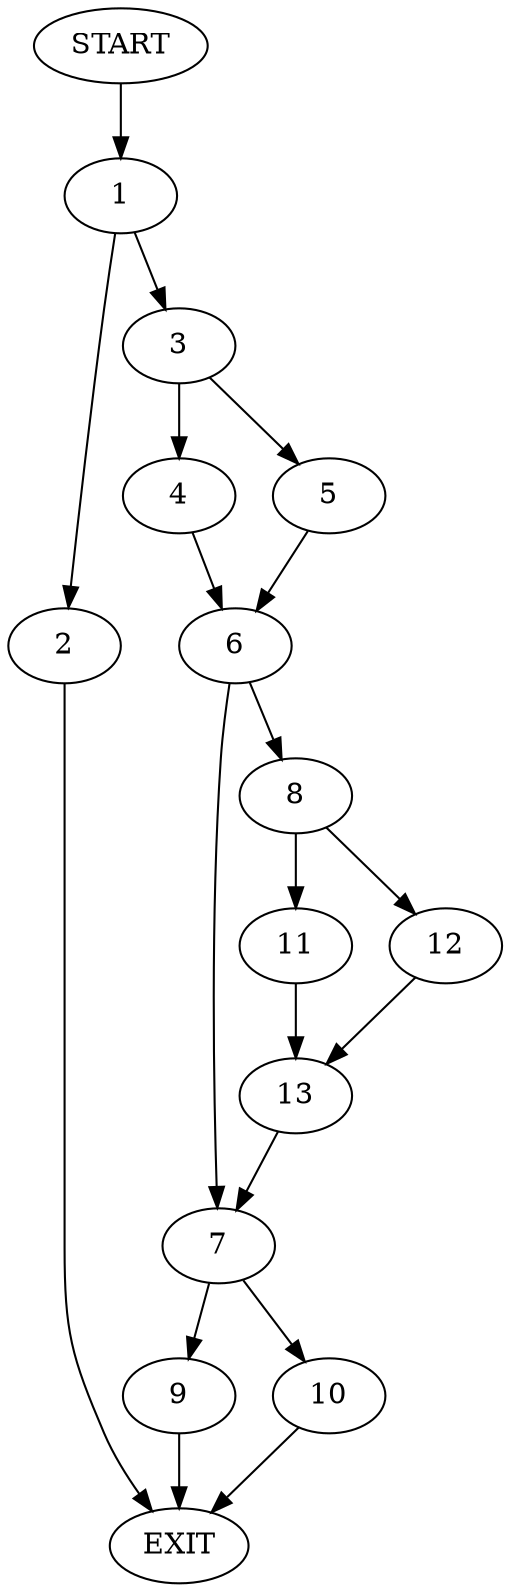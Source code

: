 digraph {
0 [label="START"]
14 [label="EXIT"]
0 -> 1
1 -> 2
1 -> 3
3 -> 4
3 -> 5
2 -> 14
5 -> 6
4 -> 6
6 -> 7
6 -> 8
7 -> 9
7 -> 10
8 -> 11
8 -> 12
11 -> 13
12 -> 13
13 -> 7
9 -> 14
10 -> 14
}
